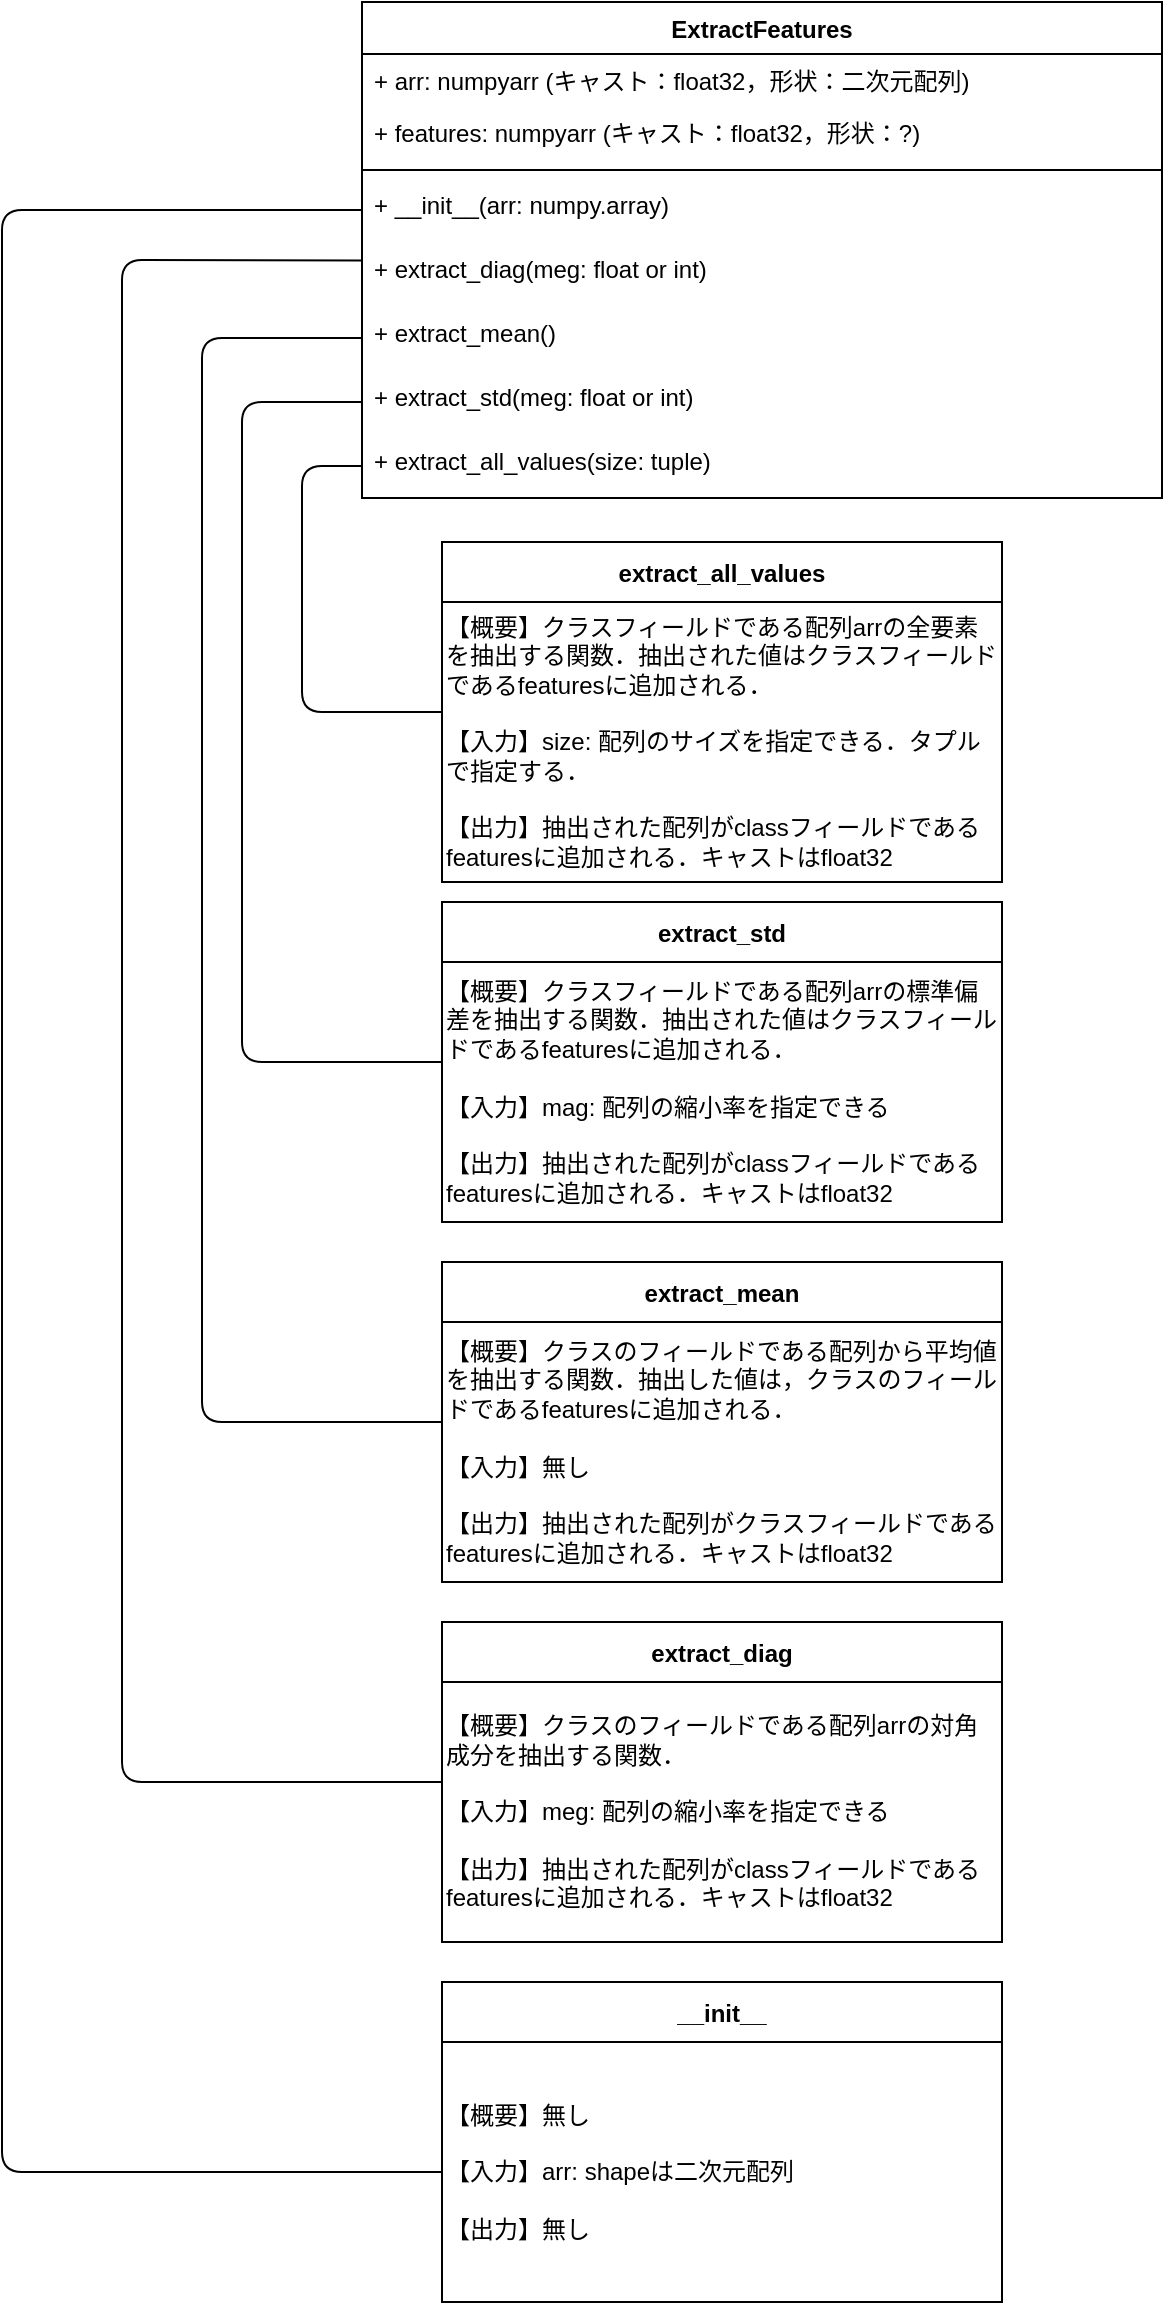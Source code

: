 <mxfile>
    <diagram id="UxX7SQHwNJQ1rxILSZsC" name="ページ1">
        <mxGraphModel dx="1416" dy="929" grid="1" gridSize="10" guides="1" tooltips="1" connect="1" arrows="1" fold="1" page="1" pageScale="1" pageWidth="827" pageHeight="1169" math="0" shadow="0">
            <root>
                <mxCell id="0"/>
                <mxCell id="1" parent="0"/>
                <mxCell id="2" value="ExtractFeatures" style="swimlane;fontStyle=1;align=center;verticalAlign=top;childLayout=stackLayout;horizontal=1;startSize=26;horizontalStack=0;resizeParent=1;resizeParentMax=0;resizeLast=0;collapsible=1;marginBottom=0;" vertex="1" parent="1">
                    <mxGeometry x="210" y="10" width="400" height="248" as="geometry"/>
                </mxCell>
                <mxCell id="7" value="+ arr: numpyarr (キャスト：float32，形状：二次元配列)" style="text;strokeColor=none;fillColor=none;align=left;verticalAlign=top;spacingLeft=4;spacingRight=4;overflow=hidden;rotatable=0;points=[[0,0.5],[1,0.5]];portConstraint=eastwest;" vertex="1" parent="2">
                    <mxGeometry y="26" width="400" height="26" as="geometry"/>
                </mxCell>
                <mxCell id="6" value="+ features: numpyarr (キャスト：float32，形状：?)" style="text;strokeColor=none;fillColor=none;align=left;verticalAlign=top;spacingLeft=4;spacingRight=4;overflow=hidden;rotatable=0;points=[[0,0.5],[1,0.5]];portConstraint=eastwest;" vertex="1" parent="2">
                    <mxGeometry y="52" width="400" height="28" as="geometry"/>
                </mxCell>
                <mxCell id="4" value="" style="line;strokeWidth=1;fillColor=none;align=left;verticalAlign=middle;spacingTop=-1;spacingLeft=3;spacingRight=3;rotatable=0;labelPosition=right;points=[];portConstraint=eastwest;" vertex="1" parent="2">
                    <mxGeometry y="80" width="400" height="8" as="geometry"/>
                </mxCell>
                <mxCell id="26" value="+ __init__(arr: numpy.array)" style="text;strokeColor=none;fillColor=none;align=left;verticalAlign=top;spacingLeft=4;spacingRight=4;overflow=hidden;rotatable=0;points=[[0,0.5],[1,0.5]];portConstraint=eastwest;" vertex="1" parent="2">
                    <mxGeometry y="88" width="400" height="32" as="geometry"/>
                </mxCell>
                <mxCell id="5" value="+ extract_diag(meg: float or int)" style="text;strokeColor=none;fillColor=none;align=left;verticalAlign=top;spacingLeft=4;spacingRight=4;overflow=hidden;rotatable=0;points=[[0,0.5],[1,0.5]];portConstraint=eastwest;" vertex="1" parent="2">
                    <mxGeometry y="120" width="400" height="32" as="geometry"/>
                </mxCell>
                <mxCell id="10" value="+ extract_mean()" style="text;strokeColor=none;fillColor=none;align=left;verticalAlign=top;spacingLeft=4;spacingRight=4;overflow=hidden;rotatable=0;points=[[0,0.5],[1,0.5]];portConstraint=eastwest;" vertex="1" parent="2">
                    <mxGeometry y="152" width="400" height="32" as="geometry"/>
                </mxCell>
                <mxCell id="11" value="+ extract_std(meg: float or int)" style="text;strokeColor=none;fillColor=none;align=left;verticalAlign=top;spacingLeft=4;spacingRight=4;overflow=hidden;rotatable=0;points=[[0,0.5],[1,0.5]];portConstraint=eastwest;" vertex="1" parent="2">
                    <mxGeometry y="184" width="400" height="32" as="geometry"/>
                </mxCell>
                <mxCell id="35" value="+ extract_all_values(size: tuple)" style="text;strokeColor=none;fillColor=none;align=left;verticalAlign=top;spacingLeft=4;spacingRight=4;overflow=hidden;rotatable=0;points=[[0,0.5],[1,0.5]];portConstraint=eastwest;" vertex="1" parent="2">
                    <mxGeometry y="216" width="400" height="32" as="geometry"/>
                </mxCell>
                <mxCell id="29" value="extract_mean" style="swimlane;startSize=30;" vertex="1" parent="1">
                    <mxGeometry x="250" y="640" width="280" height="160" as="geometry">
                        <mxRectangle x="214" y="300" width="130" height="23" as="alternateBounds"/>
                    </mxGeometry>
                </mxCell>
                <mxCell id="30" value="&lt;span&gt;【概要&lt;/span&gt;&lt;span&gt;】クラスのフィールドである配列から平均値を抽出する関数．抽出した値は，クラスのフィールドであるfeaturesに追加される．&lt;br&gt;&lt;br&gt;&lt;/span&gt;【入力】無し&lt;br&gt;&lt;br&gt;【出力】抽出された配列がクラスフィールドであるfeaturesに追加される．キャストはfloat32" style="whiteSpace=wrap;html=1;align=left;" vertex="1" parent="29">
                    <mxGeometry y="30" width="280" height="130" as="geometry"/>
                </mxCell>
                <mxCell id="31" value="extract_std" style="swimlane;startSize=30;" vertex="1" parent="1">
                    <mxGeometry x="250" y="460" width="280" height="160" as="geometry">
                        <mxRectangle x="214" y="300" width="130" height="23" as="alternateBounds"/>
                    </mxGeometry>
                </mxCell>
                <mxCell id="32" value="&lt;span&gt;【概要&lt;/span&gt;&lt;span&gt;】クラスフィールドである配列arrの標準偏差を抽出する関数．抽出された値はクラスフィールドであるfeaturesに追加される．&lt;br&gt;&lt;br&gt;&lt;/span&gt;【入力】mag: 配列の縮小率を指定できる&lt;br&gt;&lt;br&gt;【出力】抽出された配列がclassフィールドであるfeaturesに追加される．キャストはfloat32" style="whiteSpace=wrap;html=1;align=left;" vertex="1" parent="31">
                    <mxGeometry y="30" width="280" height="130" as="geometry"/>
                </mxCell>
                <mxCell id="36" value="" style="endArrow=none;html=1;exitX=0;exitY=0.5;exitDx=0;exitDy=0;entryX=0;entryY=0.5;entryDx=0;entryDy=0;" edge="1" parent="1" source="22" target="26">
                    <mxGeometry width="50" height="50" relative="1" as="geometry">
                        <mxPoint x="600" y="320" as="sourcePoint"/>
                        <mxPoint x="160" y="130" as="targetPoint"/>
                        <Array as="points">
                            <mxPoint x="30" y="1095"/>
                            <mxPoint x="30" y="114"/>
                        </Array>
                    </mxGeometry>
                </mxCell>
                <mxCell id="37" value="" style="endArrow=none;html=1;exitX=0;exitY=0.5;exitDx=0;exitDy=0;entryX=0;entryY=0.289;entryDx=0;entryDy=0;entryPerimeter=0;" edge="1" parent="1" source="27" target="5">
                    <mxGeometry width="50" height="50" relative="1" as="geometry">
                        <mxPoint x="260" y="375.0" as="sourcePoint"/>
                        <mxPoint x="200" y="130" as="targetPoint"/>
                        <Array as="points">
                            <mxPoint x="90" y="900"/>
                            <mxPoint x="90" y="139"/>
                        </Array>
                    </mxGeometry>
                </mxCell>
                <mxCell id="38" value="" style="endArrow=none;html=1;exitX=0;exitY=0.5;exitDx=0;exitDy=0;entryX=0;entryY=0.5;entryDx=0;entryDy=0;" edge="1" parent="1" source="29" target="10">
                    <mxGeometry width="50" height="50" relative="1" as="geometry">
                        <mxPoint x="220" y="560.0" as="sourcePoint"/>
                        <mxPoint x="20" y="210" as="targetPoint"/>
                        <Array as="points">
                            <mxPoint x="130" y="720"/>
                            <mxPoint x="130" y="178"/>
                        </Array>
                    </mxGeometry>
                </mxCell>
                <mxCell id="39" value="" style="endArrow=none;html=1;exitX=0;exitY=0.5;exitDx=0;exitDy=0;entryX=0;entryY=0.5;entryDx=0;entryDy=0;" edge="1" parent="1" source="31" target="11">
                    <mxGeometry width="50" height="50" relative="1" as="geometry">
                        <mxPoint x="260" y="720.0" as="sourcePoint"/>
                        <mxPoint x="220" y="188" as="targetPoint"/>
                        <Array as="points">
                            <mxPoint x="150" y="540"/>
                            <mxPoint x="150" y="210"/>
                        </Array>
                    </mxGeometry>
                </mxCell>
                <mxCell id="40" value="" style="endArrow=none;html=1;exitX=0;exitY=0.5;exitDx=0;exitDy=0;entryX=0;entryY=0.5;entryDx=0;entryDy=0;" edge="1" parent="1" source="33" target="35">
                    <mxGeometry width="50" height="50" relative="1" as="geometry">
                        <mxPoint x="270" y="730.0" as="sourcePoint"/>
                        <mxPoint x="230" y="198" as="targetPoint"/>
                        <Array as="points">
                            <mxPoint x="180" y="365"/>
                            <mxPoint x="180" y="242"/>
                        </Array>
                    </mxGeometry>
                </mxCell>
                <mxCell id="33" value="extract_all_values" style="swimlane;startSize=30;" vertex="1" parent="1">
                    <mxGeometry x="250" y="280" width="280" height="170" as="geometry">
                        <mxRectangle x="214" y="300" width="130" height="23" as="alternateBounds"/>
                    </mxGeometry>
                </mxCell>
                <mxCell id="34" value="&lt;span&gt;【概要&lt;/span&gt;&lt;span&gt;】クラスフィールドである配列arrの全要素を抽出する関数．抽出された値はクラスフィールドであるfeaturesに追加される．&lt;br&gt;&lt;br&gt;&lt;/span&gt;【入力】size: 配列のサイズを指定できる．タプルで指定する．&lt;br&gt;&lt;br&gt;【出力】抽出された配列がclassフィールドであるfeaturesに追加される．キャストはfloat32" style="whiteSpace=wrap;html=1;align=left;" vertex="1" parent="33">
                    <mxGeometry y="30" width="280" height="140" as="geometry"/>
                </mxCell>
                <mxCell id="14" value="__init__" style="swimlane;startSize=30;" vertex="1" parent="1">
                    <mxGeometry x="250" y="1000" width="280" height="160" as="geometry">
                        <mxRectangle x="214" y="300" width="130" height="23" as="alternateBounds"/>
                    </mxGeometry>
                </mxCell>
                <mxCell id="22" value="&lt;span&gt;【概要&lt;/span&gt;&lt;span&gt;】無し&lt;br&gt;&lt;br&gt;&lt;/span&gt;【入力】arr: shapeは二次元配列&lt;br&gt;&lt;br&gt;【出力】無し" style="whiteSpace=wrap;html=1;align=left;" vertex="1" parent="14">
                    <mxGeometry y="30" width="280" height="130" as="geometry"/>
                </mxCell>
                <mxCell id="27" value="extract_diag" style="swimlane;startSize=30;" vertex="1" parent="1">
                    <mxGeometry x="250" y="820" width="280" height="160" as="geometry">
                        <mxRectangle x="214" y="300" width="130" height="23" as="alternateBounds"/>
                    </mxGeometry>
                </mxCell>
                <mxCell id="28" value="&lt;span&gt;【概要&lt;/span&gt;&lt;span&gt;】クラスのフィールドである配列arrの対角成分を抽出する関数．&lt;br&gt;&lt;br&gt;&lt;/span&gt;【入力】meg: 配列の縮小率を指定できる&lt;br&gt;&lt;br&gt;【出力】抽出された配列がclassフィールドであるfeaturesに追加される．キャストはfloat32" style="whiteSpace=wrap;html=1;align=left;" vertex="1" parent="27">
                    <mxGeometry y="30" width="280" height="130" as="geometry"/>
                </mxCell>
            </root>
        </mxGraphModel>
    </diagram>
</mxfile>
